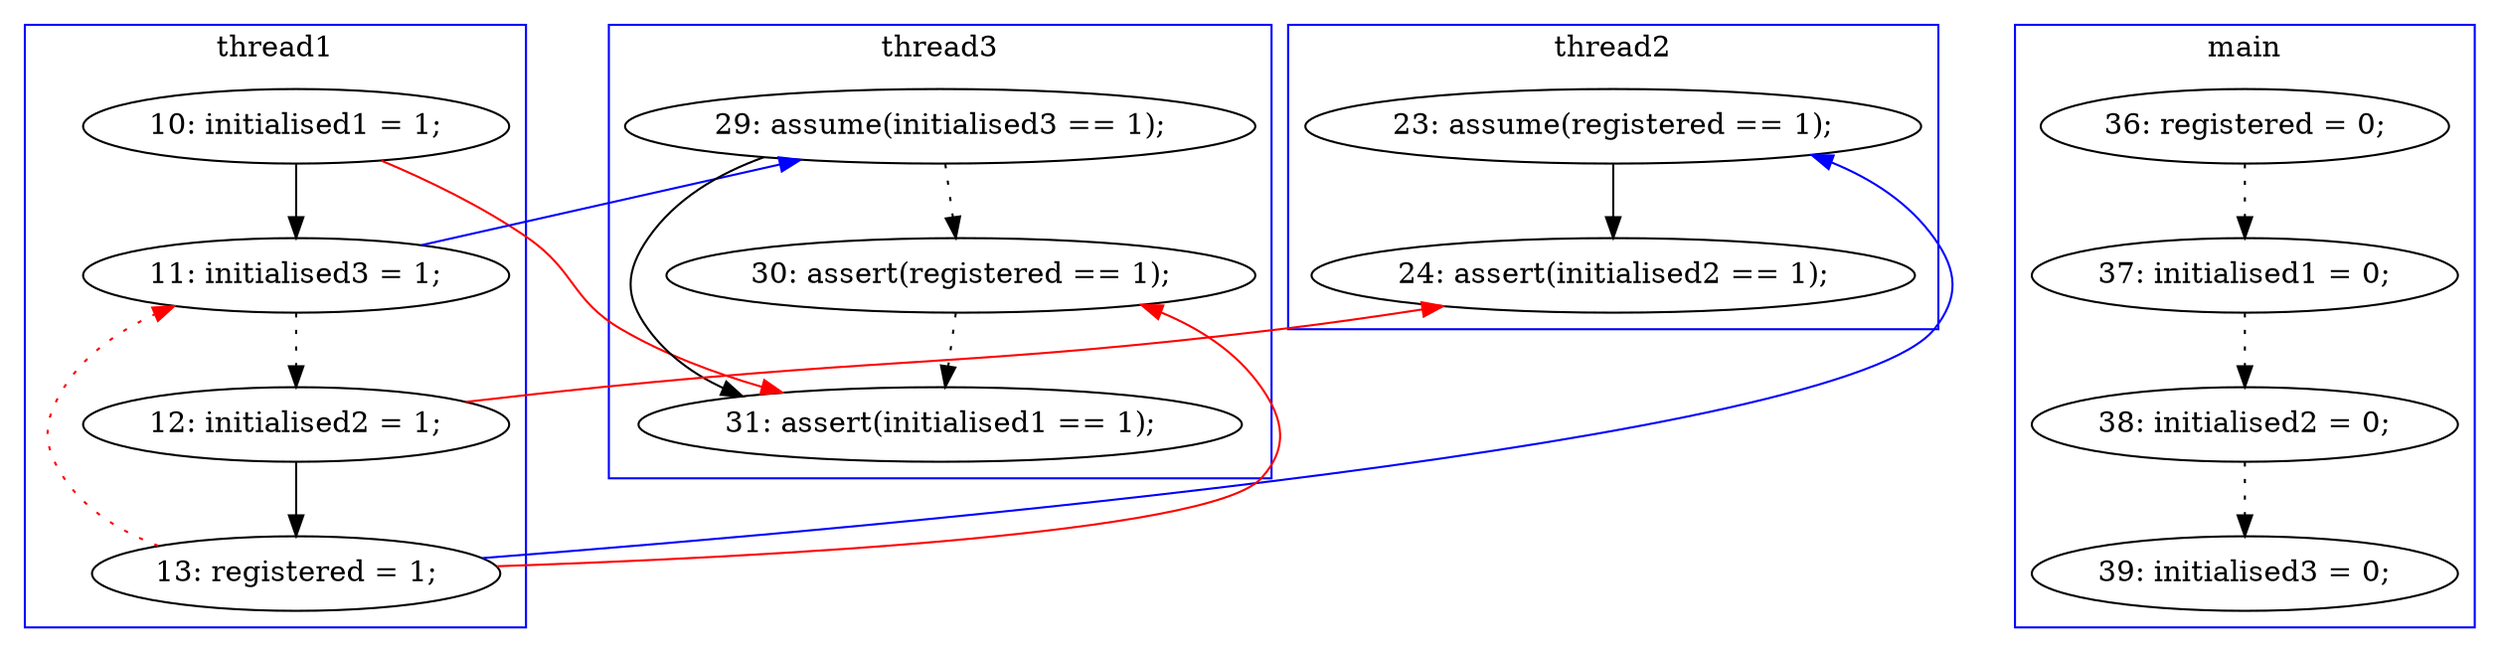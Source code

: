 digraph ProofObject {
	10 -> 28 [color = Red, constraint = false]
	14 -> 20 [color = Blue, constraint = false]
	20 -> 22 [color = Black]
	11 -> 24 [color = Blue, constraint = false]
	13 -> 14 [color = Black]
	13 -> 22 [color = Red, constraint = false]
	24 -> 28 [color = Black]
	14 -> 27 [color = Red, constraint = false]
	27 -> 28 [style = dotted, color = black]
	24 -> 27 [style = dotted, color = black]
	10 -> 11 [color = Black]
	2 -> 3 [style = dotted, color = black]
	11 -> 13 [style = dotted, color = black]
	14 -> 11 [style = dotted, color = red, constraint = false]
	4 -> 5 [style = dotted, color = black]
	3 -> 4 [style = dotted, color = black]
	subgraph cluster0 {
		label = main
		color = blue
		4  [label = "38: initialised2 = 0;"]
		3  [label = "37: initialised1 = 0;"]
		2  [label = "36: registered = 0;"]
		5  [label = "39: initialised3 = 0;"]
	}
	subgraph cluster2 {
		label = thread2
		color = blue
		20  [label = "23: assume(registered == 1);"]
		22  [label = "24: assert(initialised2 == 1);"]
	}
	subgraph cluster3 {
		label = thread3
		color = blue
		24  [label = "29: assume(initialised3 == 1);"]
		27  [label = "30: assert(registered == 1);"]
		28  [label = "31: assert(initialised1 == 1);"]
	}
	subgraph cluster1 {
		label = thread1
		color = blue
		13  [label = "12: initialised2 = 1;"]
		14  [label = "13: registered = 1;"]
		11  [label = "11: initialised3 = 1;"]
		10  [label = "10: initialised1 = 1;"]
	}
}